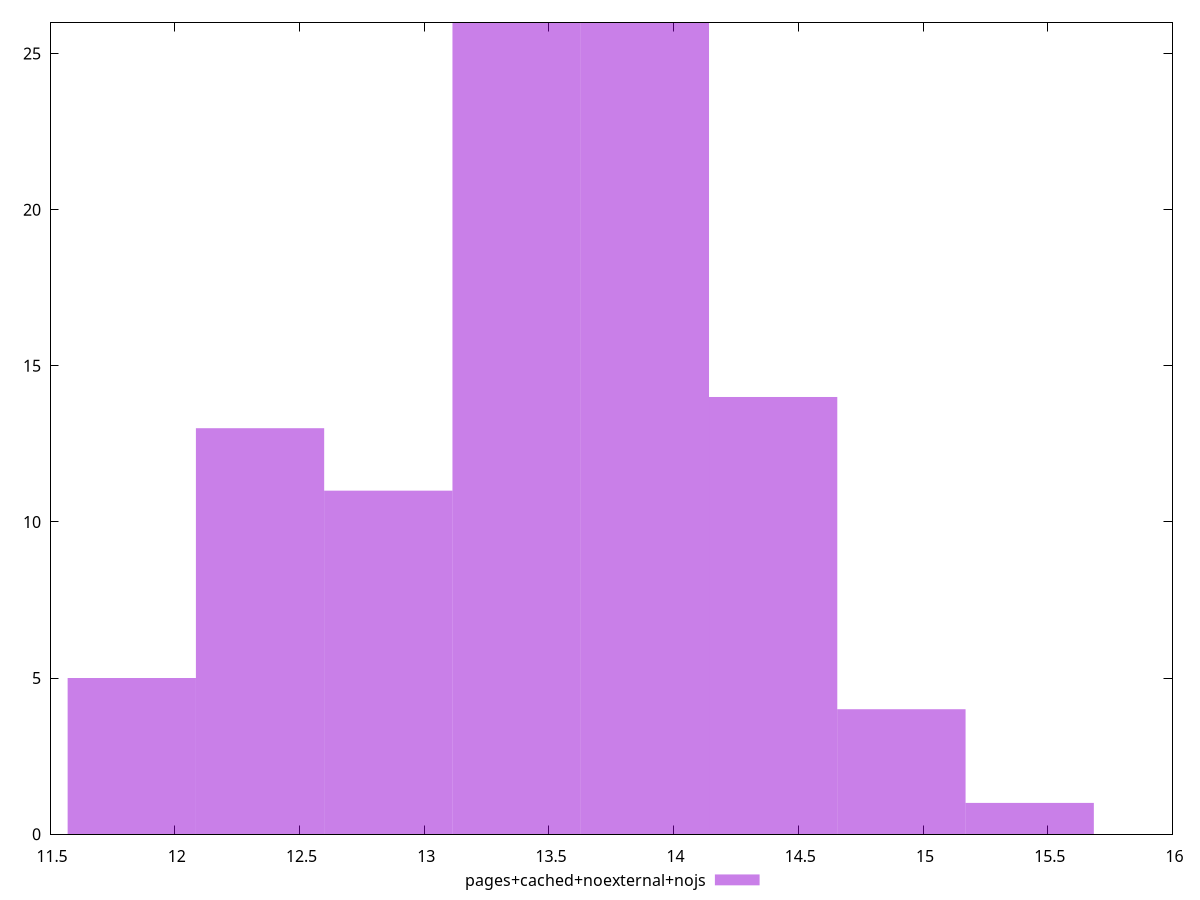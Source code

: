 $_pagesCachedNoexternalNojs <<EOF
13.370533746174981 26
12.856282448245175 11
14.913287639964402 4
13.884785044104788 26
14.399036342034595 14
12.342031150315368 13
15.427538937894209 1
11.827779852385559 5
EOF
set key outside below
set terminal pngcairo
set output "report_00004_2020-11-02T20-21-41.718Z/bootup-time/pages+cached+noexternal+nojs//raw_hist.png"
set yrange [0:26]
set boxwidth 0.514251297929807
set style fill transparent solid 0.5 noborder
plot $_pagesCachedNoexternalNojs title "pages+cached+noexternal+nojs" with boxes ,